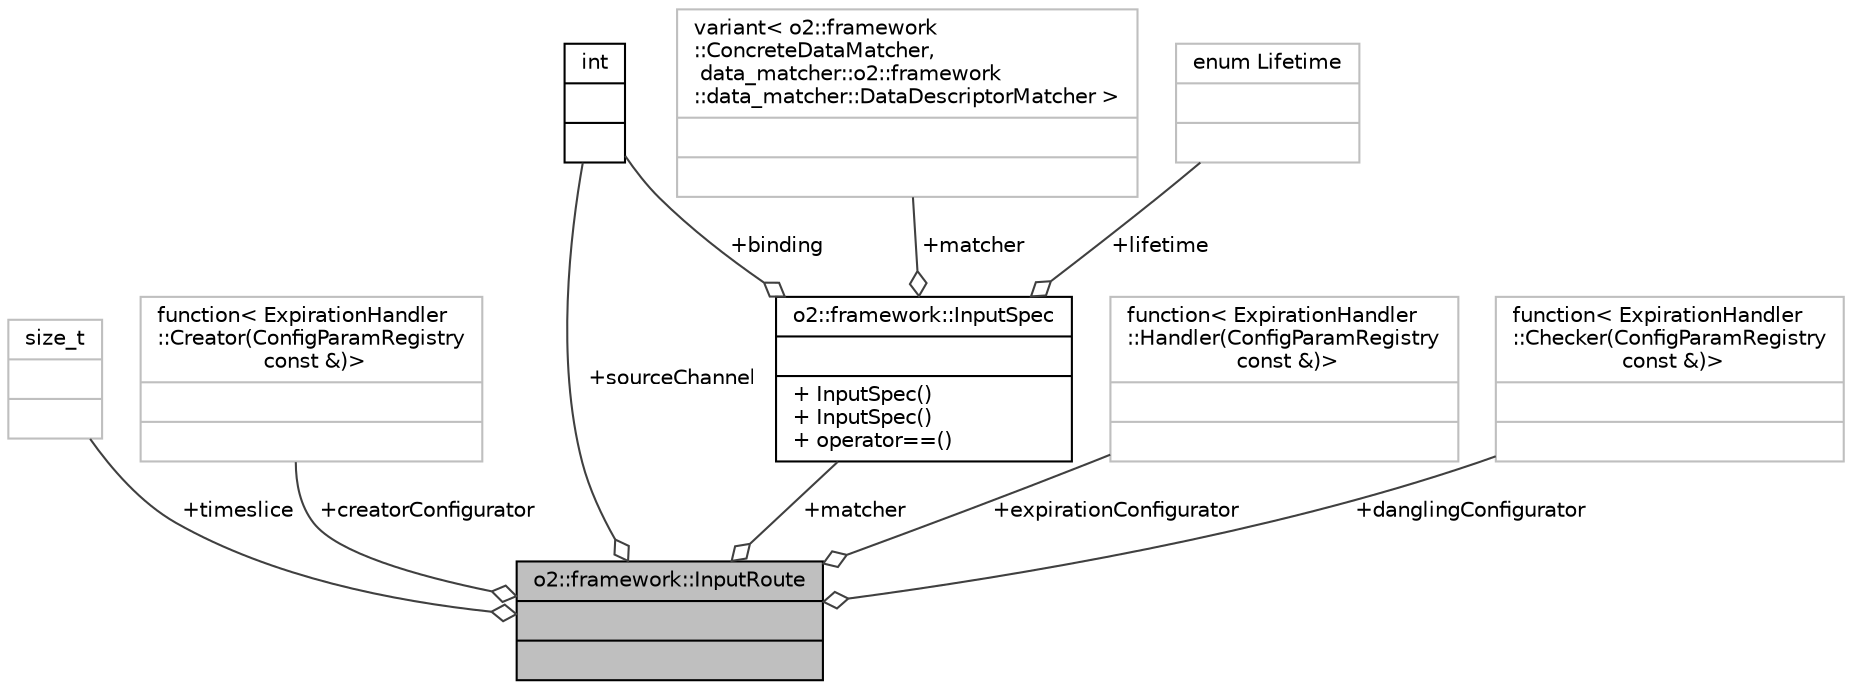 digraph "o2::framework::InputRoute"
{
 // INTERACTIVE_SVG=YES
  bgcolor="transparent";
  edge [fontname="Helvetica",fontsize="10",labelfontname="Helvetica",labelfontsize="10"];
  node [fontname="Helvetica",fontsize="10",shape=record];
  Node1 [label="{o2::framework::InputRoute\n||}",height=0.2,width=0.4,color="black", fillcolor="grey75", style="filled" fontcolor="black"];
  Node2 -> Node1 [color="grey25",fontsize="10",style="solid",label=" +timeslice" ,arrowhead="odiamond",fontname="Helvetica"];
  Node2 [label="{size_t\n||}",height=0.2,width=0.4,color="grey75"];
  Node3 -> Node1 [color="grey25",fontsize="10",style="solid",label=" +creatorConfigurator" ,arrowhead="odiamond",fontname="Helvetica"];
  Node3 [label="{function\< ExpirationHandler\l::Creator(ConfigParamRegistry\l const &)\>\n||}",height=0.2,width=0.4,color="grey75"];
  Node4 -> Node1 [color="grey25",fontsize="10",style="solid",label=" +sourceChannel" ,arrowhead="odiamond",fontname="Helvetica"];
  Node4 [label="{int\n||}",height=0.2,width=0.4,color="black",URL="$d1/da0/classint.html"];
  Node5 -> Node1 [color="grey25",fontsize="10",style="solid",label=" +matcher" ,arrowhead="odiamond",fontname="Helvetica"];
  Node5 [label="{o2::framework::InputSpec\n||+ InputSpec()\l+ InputSpec()\l+ operator==()\l}",height=0.2,width=0.4,color="black",URL="$da/d96/structo2_1_1framework_1_1InputSpec.html"];
  Node6 -> Node5 [color="grey25",fontsize="10",style="solid",label=" +matcher" ,arrowhead="odiamond",fontname="Helvetica"];
  Node6 [label="{variant\< o2::framework\l::ConcreteDataMatcher,\l data_matcher::o2::framework\l::data_matcher::DataDescriptorMatcher \>\n||}",height=0.2,width=0.4,color="grey75"];
  Node7 -> Node5 [color="grey25",fontsize="10",style="solid",label=" +lifetime" ,arrowhead="odiamond",fontname="Helvetica"];
  Node7 [label="{enum Lifetime\n||}",height=0.2,width=0.4,color="grey75"];
  Node4 -> Node5 [color="grey25",fontsize="10",style="solid",label=" +binding" ,arrowhead="odiamond",fontname="Helvetica"];
  Node8 -> Node1 [color="grey25",fontsize="10",style="solid",label=" +expirationConfigurator" ,arrowhead="odiamond",fontname="Helvetica"];
  Node8 [label="{function\< ExpirationHandler\l::Handler(ConfigParamRegistry\l const &)\>\n||}",height=0.2,width=0.4,color="grey75"];
  Node9 -> Node1 [color="grey25",fontsize="10",style="solid",label=" +danglingConfigurator" ,arrowhead="odiamond",fontname="Helvetica"];
  Node9 [label="{function\< ExpirationHandler\l::Checker(ConfigParamRegistry\l const &)\>\n||}",height=0.2,width=0.4,color="grey75"];
}
